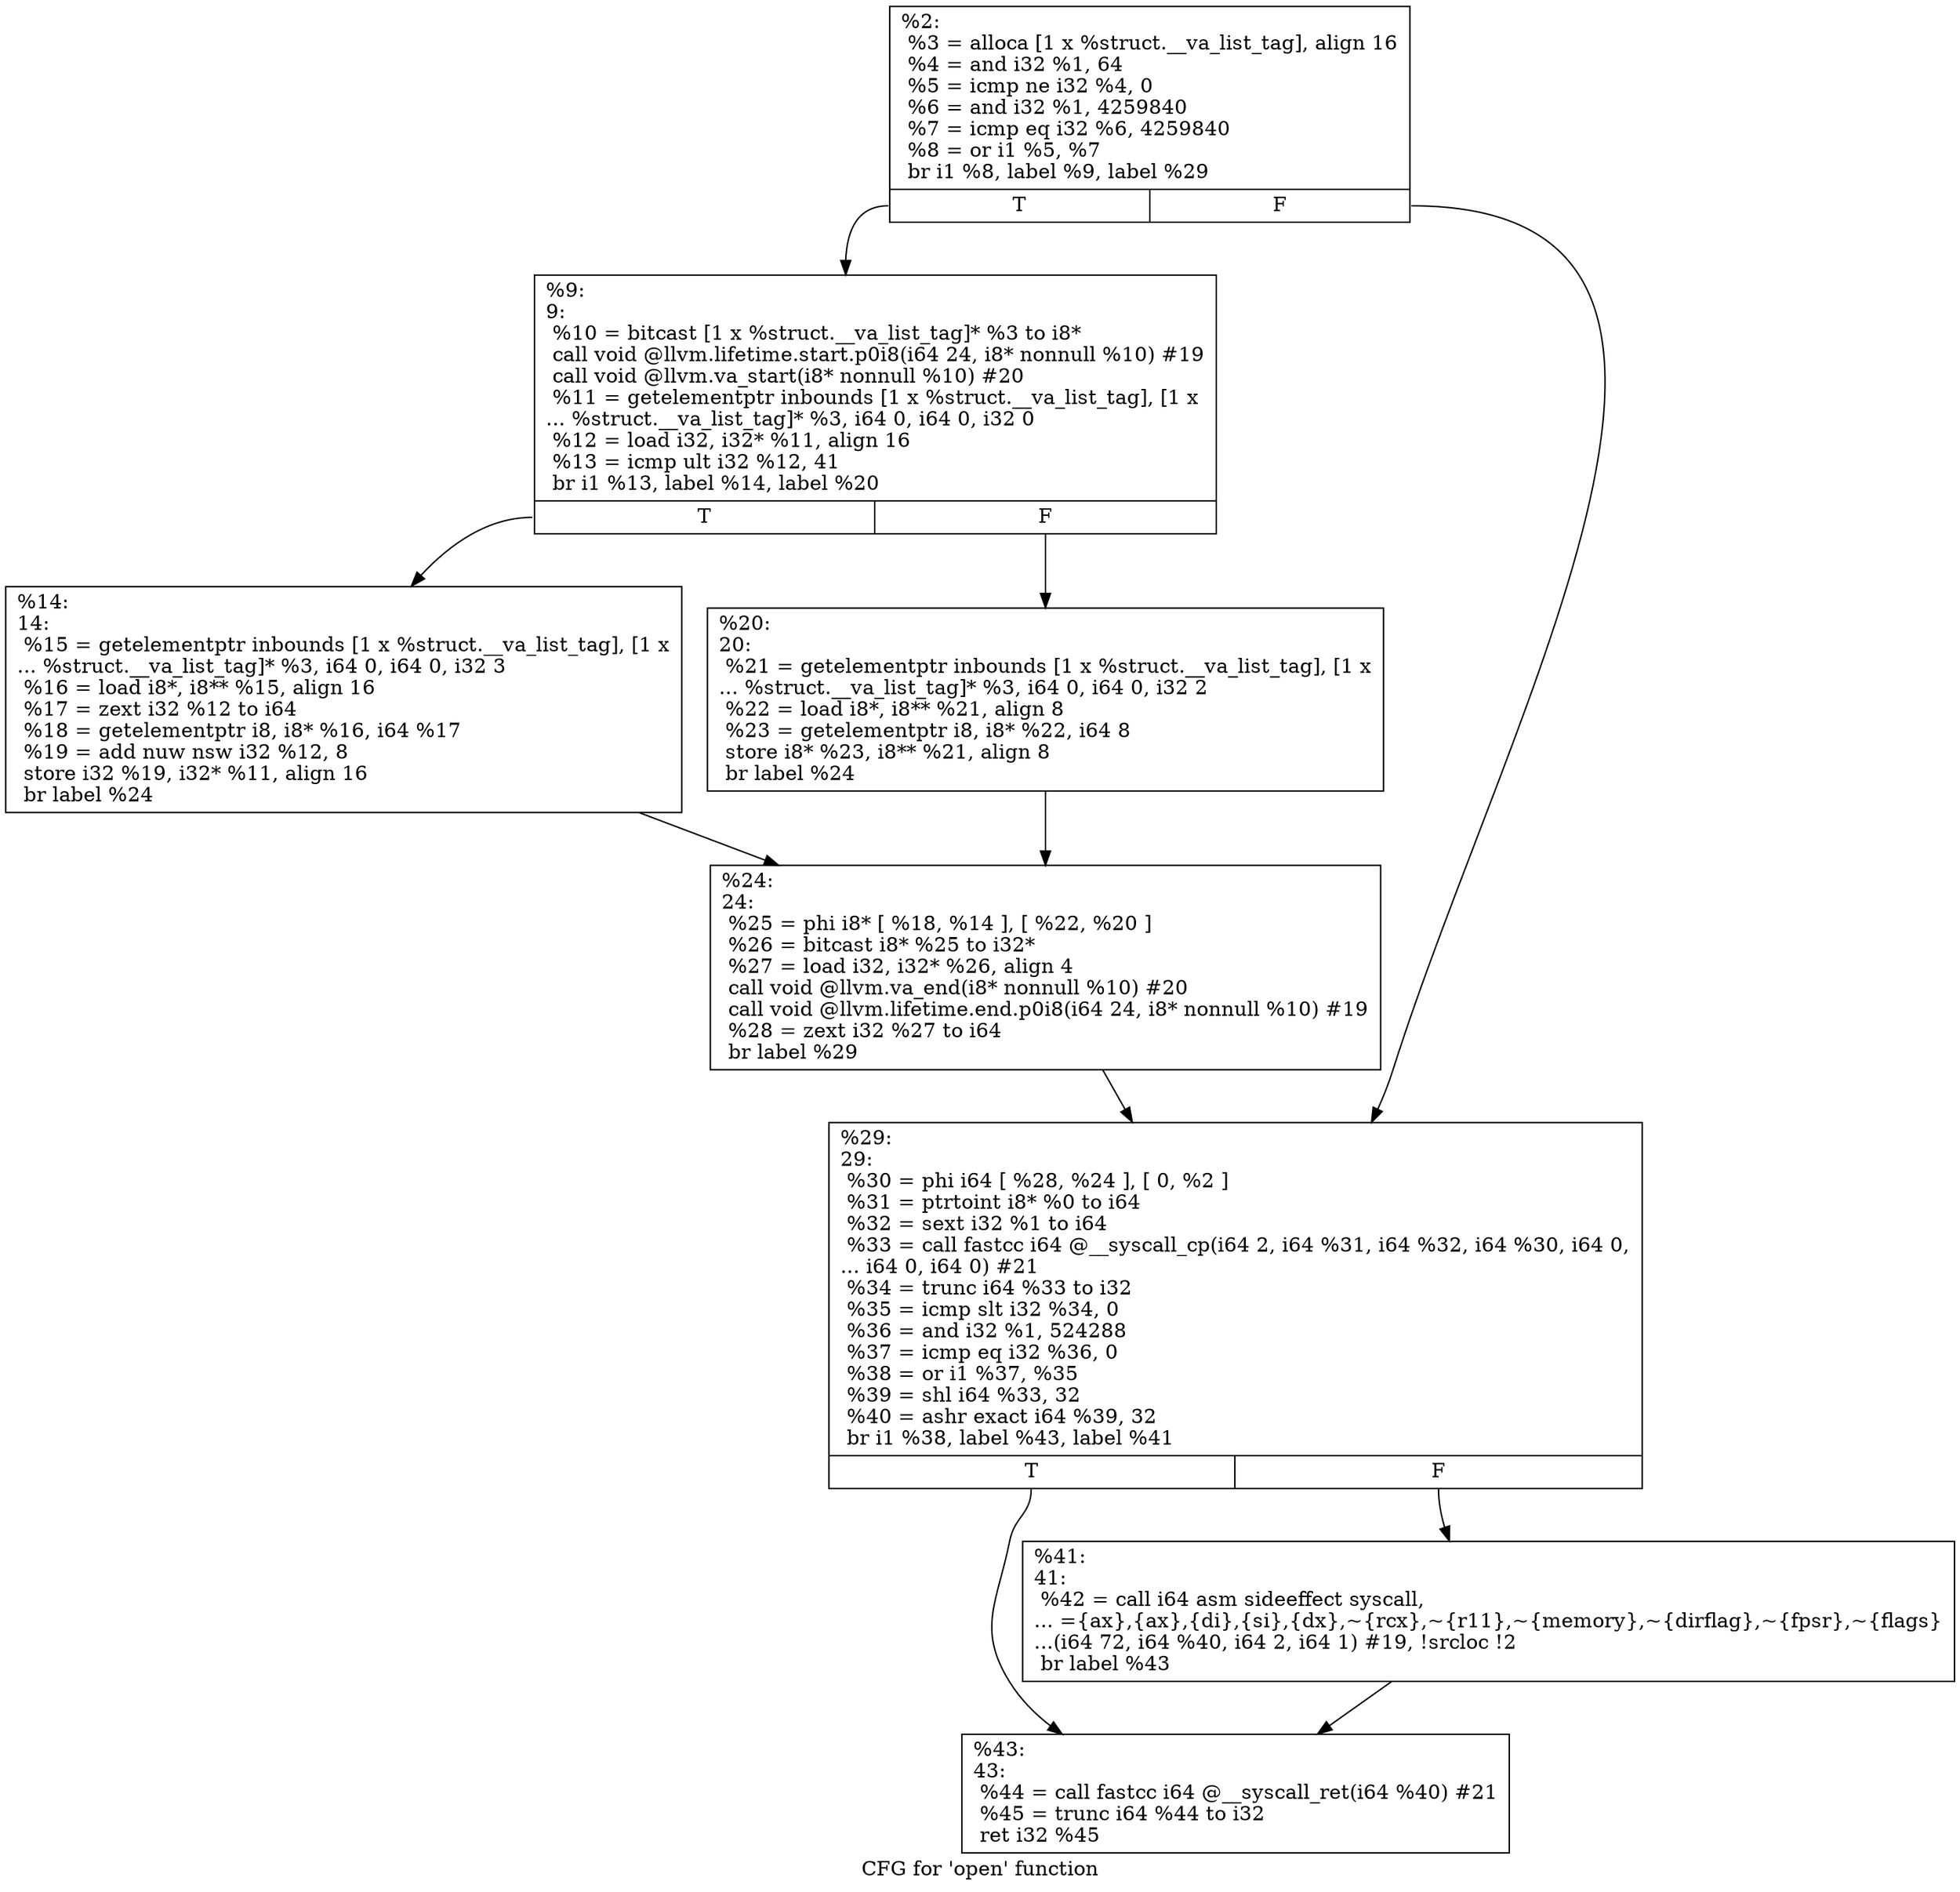 digraph "CFG for 'open' function" {
	label="CFG for 'open' function";

	Node0x1df9550 [shape=record,label="{%2:\l  %3 = alloca [1 x %struct.__va_list_tag], align 16\l  %4 = and i32 %1, 64\l  %5 = icmp ne i32 %4, 0\l  %6 = and i32 %1, 4259840\l  %7 = icmp eq i32 %6, 4259840\l  %8 = or i1 %5, %7\l  br i1 %8, label %9, label %29\l|{<s0>T|<s1>F}}"];
	Node0x1df9550:s0 -> Node0x1df95a0;
	Node0x1df9550:s1 -> Node0x1df96e0;
	Node0x1df95a0 [shape=record,label="{%9:\l9:                                                \l  %10 = bitcast [1 x %struct.__va_list_tag]* %3 to i8*\l  call void @llvm.lifetime.start.p0i8(i64 24, i8* nonnull %10) #19\l  call void @llvm.va_start(i8* nonnull %10) #20\l  %11 = getelementptr inbounds [1 x %struct.__va_list_tag], [1 x\l... %struct.__va_list_tag]* %3, i64 0, i64 0, i32 0\l  %12 = load i32, i32* %11, align 16\l  %13 = icmp ult i32 %12, 41\l  br i1 %13, label %14, label %20\l|{<s0>T|<s1>F}}"];
	Node0x1df95a0:s0 -> Node0x1df95f0;
	Node0x1df95a0:s1 -> Node0x1df9640;
	Node0x1df95f0 [shape=record,label="{%14:\l14:                                               \l  %15 = getelementptr inbounds [1 x %struct.__va_list_tag], [1 x\l... %struct.__va_list_tag]* %3, i64 0, i64 0, i32 3\l  %16 = load i8*, i8** %15, align 16\l  %17 = zext i32 %12 to i64\l  %18 = getelementptr i8, i8* %16, i64 %17\l  %19 = add nuw nsw i32 %12, 8\l  store i32 %19, i32* %11, align 16\l  br label %24\l}"];
	Node0x1df95f0 -> Node0x1df9690;
	Node0x1df9640 [shape=record,label="{%20:\l20:                                               \l  %21 = getelementptr inbounds [1 x %struct.__va_list_tag], [1 x\l... %struct.__va_list_tag]* %3, i64 0, i64 0, i32 2\l  %22 = load i8*, i8** %21, align 8\l  %23 = getelementptr i8, i8* %22, i64 8\l  store i8* %23, i8** %21, align 8\l  br label %24\l}"];
	Node0x1df9640 -> Node0x1df9690;
	Node0x1df9690 [shape=record,label="{%24:\l24:                                               \l  %25 = phi i8* [ %18, %14 ], [ %22, %20 ]\l  %26 = bitcast i8* %25 to i32*\l  %27 = load i32, i32* %26, align 4\l  call void @llvm.va_end(i8* nonnull %10) #20\l  call void @llvm.lifetime.end.p0i8(i64 24, i8* nonnull %10) #19\l  %28 = zext i32 %27 to i64\l  br label %29\l}"];
	Node0x1df9690 -> Node0x1df96e0;
	Node0x1df96e0 [shape=record,label="{%29:\l29:                                               \l  %30 = phi i64 [ %28, %24 ], [ 0, %2 ]\l  %31 = ptrtoint i8* %0 to i64\l  %32 = sext i32 %1 to i64\l  %33 = call fastcc i64 @__syscall_cp(i64 2, i64 %31, i64 %32, i64 %30, i64 0,\l... i64 0, i64 0) #21\l  %34 = trunc i64 %33 to i32\l  %35 = icmp slt i32 %34, 0\l  %36 = and i32 %1, 524288\l  %37 = icmp eq i32 %36, 0\l  %38 = or i1 %37, %35\l  %39 = shl i64 %33, 32\l  %40 = ashr exact i64 %39, 32\l  br i1 %38, label %43, label %41\l|{<s0>T|<s1>F}}"];
	Node0x1df96e0:s0 -> Node0x1df9780;
	Node0x1df96e0:s1 -> Node0x1df9730;
	Node0x1df9730 [shape=record,label="{%41:\l41:                                               \l  %42 = call i64 asm sideeffect syscall,\l... =\{ax\},\{ax\},\{di\},\{si\},\{dx\},~\{rcx\},~\{r11\},~\{memory\},~\{dirflag\},~\{fpsr\},~\{flags\}\l...(i64 72, i64 %40, i64 2, i64 1) #19, !srcloc !2\l  br label %43\l}"];
	Node0x1df9730 -> Node0x1df9780;
	Node0x1df9780 [shape=record,label="{%43:\l43:                                               \l  %44 = call fastcc i64 @__syscall_ret(i64 %40) #21\l  %45 = trunc i64 %44 to i32\l  ret i32 %45\l}"];
}
